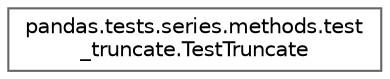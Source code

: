 digraph "Graphical Class Hierarchy"
{
 // LATEX_PDF_SIZE
  bgcolor="transparent";
  edge [fontname=Helvetica,fontsize=10,labelfontname=Helvetica,labelfontsize=10];
  node [fontname=Helvetica,fontsize=10,shape=box,height=0.2,width=0.4];
  rankdir="LR";
  Node0 [id="Node000000",label="pandas.tests.series.methods.test\l_truncate.TestTruncate",height=0.2,width=0.4,color="grey40", fillcolor="white", style="filled",URL="$d0/dc1/classpandas_1_1tests_1_1series_1_1methods_1_1test__truncate_1_1TestTruncate.html",tooltip=" "];
}
